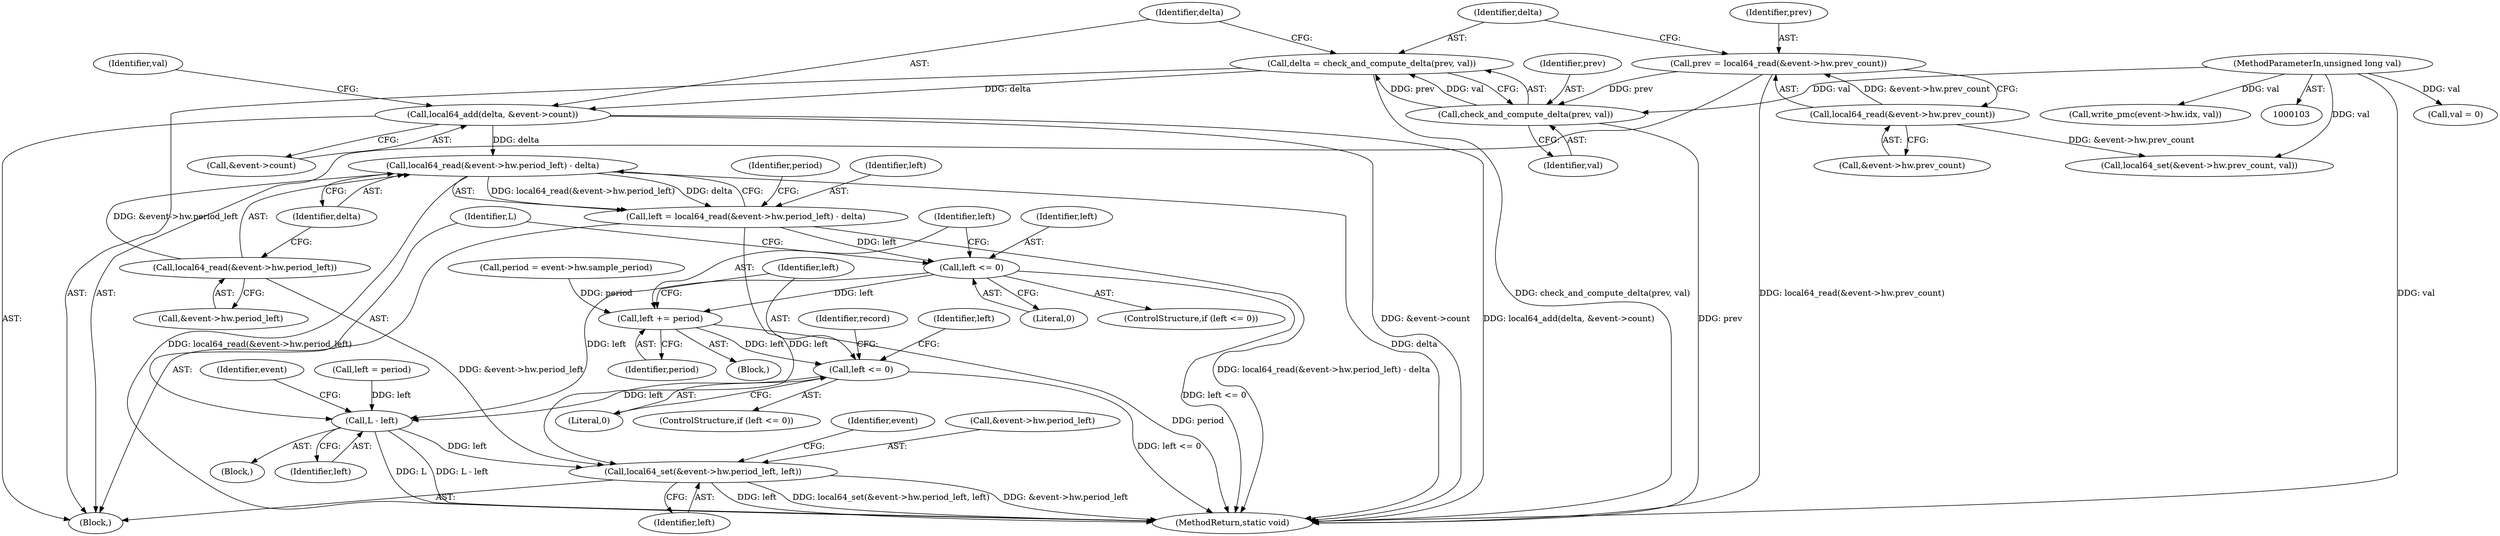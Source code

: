 digraph "0_linux_a8b0ca17b80e92faab46ee7179ba9e99ccb61233_16@API" {
"1000166" [label="(Call,local64_read(&event->hw.period_left) - delta)"];
"1000167" [label="(Call,local64_read(&event->hw.period_left))"];
"1000155" [label="(Call,local64_add(delta, &event->count))"];
"1000150" [label="(Call,delta = check_and_compute_delta(prev, val))"];
"1000152" [label="(Call,check_and_compute_delta(prev, val))"];
"1000141" [label="(Call,prev = local64_read(&event->hw.prev_count))"];
"1000143" [label="(Call,local64_read(&event->hw.prev_count))"];
"1000105" [label="(MethodParameterIn,unsigned long val)"];
"1000164" [label="(Call,left = local64_read(&event->hw.period_left) - delta)"];
"1000179" [label="(Call,left <= 0)"];
"1000183" [label="(Call,left += period)"];
"1000187" [label="(Call,left <= 0)"];
"1000207" [label="(Call,L - left)"];
"1000225" [label="(Call,local64_set(&event->hw.period_left, left))"];
"1000225" [label="(Call,local64_set(&event->hw.period_left, left))"];
"1000161" [label="(Call,val = 0)"];
"1000164" [label="(Call,left = local64_read(&event->hw.period_left) - delta)"];
"1000165" [label="(Identifier,left)"];
"1000191" [label="(Identifier,left)"];
"1000210" [label="(Call,write_pmc(event->hw.idx, val))"];
"1000217" [label="(Call,local64_set(&event->hw.prev_count, val))"];
"1000155" [label="(Call,local64_add(delta, &event->count))"];
"1000153" [label="(Identifier,prev)"];
"1000183" [label="(Call,left += period)"];
"1000141" [label="(Call,prev = local64_read(&event->hw.prev_count))"];
"1000180" [label="(Identifier,left)"];
"1000234" [label="(Identifier,event)"];
"1000182" [label="(Block,)"];
"1000213" [label="(Identifier,event)"];
"1000194" [label="(Identifier,record)"];
"1000156" [label="(Identifier,delta)"];
"1000157" [label="(Call,&event->count)"];
"1000176" [label="(Identifier,period)"];
"1000177" [label="(Block,)"];
"1000150" [label="(Call,delta = check_and_compute_delta(prev, val))"];
"1000144" [label="(Call,&event->hw.prev_count)"];
"1000179" [label="(Call,left <= 0)"];
"1000152" [label="(Call,check_and_compute_delta(prev, val))"];
"1000189" [label="(Literal,0)"];
"1000154" [label="(Identifier,val)"];
"1000209" [label="(Identifier,left)"];
"1000181" [label="(Literal,0)"];
"1000207" [label="(Call,L - left)"];
"1000190" [label="(Call,left = period)"];
"1000151" [label="(Identifier,delta)"];
"1000167" [label="(Call,local64_read(&event->hw.period_left))"];
"1000188" [label="(Identifier,left)"];
"1000110" [label="(Call,period = event->hw.sample_period)"];
"1000187" [label="(Call,left <= 0)"];
"1000162" [label="(Identifier,val)"];
"1000184" [label="(Identifier,left)"];
"1000226" [label="(Call,&event->hw.period_left)"];
"1000178" [label="(ControlStructure,if (left <= 0))"];
"1000142" [label="(Identifier,prev)"];
"1000185" [label="(Identifier,period)"];
"1000108" [label="(Block,)"];
"1000276" [label="(MethodReturn,static void)"];
"1000143" [label="(Call,local64_read(&event->hw.prev_count))"];
"1000208" [label="(Identifier,L)"];
"1000186" [label="(ControlStructure,if (left <= 0))"];
"1000168" [label="(Call,&event->hw.period_left)"];
"1000166" [label="(Call,local64_read(&event->hw.period_left) - delta)"];
"1000105" [label="(MethodParameterIn,unsigned long val)"];
"1000174" [label="(Identifier,delta)"];
"1000232" [label="(Identifier,left)"];
"1000166" -> "1000164"  [label="AST: "];
"1000166" -> "1000174"  [label="CFG: "];
"1000167" -> "1000166"  [label="AST: "];
"1000174" -> "1000166"  [label="AST: "];
"1000164" -> "1000166"  [label="CFG: "];
"1000166" -> "1000276"  [label="DDG: local64_read(&event->hw.period_left)"];
"1000166" -> "1000276"  [label="DDG: delta"];
"1000166" -> "1000164"  [label="DDG: local64_read(&event->hw.period_left)"];
"1000166" -> "1000164"  [label="DDG: delta"];
"1000167" -> "1000166"  [label="DDG: &event->hw.period_left"];
"1000155" -> "1000166"  [label="DDG: delta"];
"1000167" -> "1000168"  [label="CFG: "];
"1000168" -> "1000167"  [label="AST: "];
"1000174" -> "1000167"  [label="CFG: "];
"1000167" -> "1000225"  [label="DDG: &event->hw.period_left"];
"1000155" -> "1000108"  [label="AST: "];
"1000155" -> "1000157"  [label="CFG: "];
"1000156" -> "1000155"  [label="AST: "];
"1000157" -> "1000155"  [label="AST: "];
"1000162" -> "1000155"  [label="CFG: "];
"1000155" -> "1000276"  [label="DDG: &event->count"];
"1000155" -> "1000276"  [label="DDG: local64_add(delta, &event->count)"];
"1000150" -> "1000155"  [label="DDG: delta"];
"1000150" -> "1000108"  [label="AST: "];
"1000150" -> "1000152"  [label="CFG: "];
"1000151" -> "1000150"  [label="AST: "];
"1000152" -> "1000150"  [label="AST: "];
"1000156" -> "1000150"  [label="CFG: "];
"1000150" -> "1000276"  [label="DDG: check_and_compute_delta(prev, val)"];
"1000152" -> "1000150"  [label="DDG: prev"];
"1000152" -> "1000150"  [label="DDG: val"];
"1000152" -> "1000154"  [label="CFG: "];
"1000153" -> "1000152"  [label="AST: "];
"1000154" -> "1000152"  [label="AST: "];
"1000152" -> "1000276"  [label="DDG: prev"];
"1000141" -> "1000152"  [label="DDG: prev"];
"1000105" -> "1000152"  [label="DDG: val"];
"1000141" -> "1000108"  [label="AST: "];
"1000141" -> "1000143"  [label="CFG: "];
"1000142" -> "1000141"  [label="AST: "];
"1000143" -> "1000141"  [label="AST: "];
"1000151" -> "1000141"  [label="CFG: "];
"1000141" -> "1000276"  [label="DDG: local64_read(&event->hw.prev_count)"];
"1000143" -> "1000141"  [label="DDG: &event->hw.prev_count"];
"1000143" -> "1000144"  [label="CFG: "];
"1000144" -> "1000143"  [label="AST: "];
"1000143" -> "1000217"  [label="DDG: &event->hw.prev_count"];
"1000105" -> "1000103"  [label="AST: "];
"1000105" -> "1000276"  [label="DDG: val"];
"1000105" -> "1000161"  [label="DDG: val"];
"1000105" -> "1000210"  [label="DDG: val"];
"1000105" -> "1000217"  [label="DDG: val"];
"1000164" -> "1000108"  [label="AST: "];
"1000165" -> "1000164"  [label="AST: "];
"1000176" -> "1000164"  [label="CFG: "];
"1000164" -> "1000276"  [label="DDG: local64_read(&event->hw.period_left) - delta"];
"1000164" -> "1000179"  [label="DDG: left"];
"1000164" -> "1000225"  [label="DDG: left"];
"1000179" -> "1000178"  [label="AST: "];
"1000179" -> "1000181"  [label="CFG: "];
"1000180" -> "1000179"  [label="AST: "];
"1000181" -> "1000179"  [label="AST: "];
"1000184" -> "1000179"  [label="CFG: "];
"1000208" -> "1000179"  [label="CFG: "];
"1000179" -> "1000276"  [label="DDG: left <= 0"];
"1000179" -> "1000183"  [label="DDG: left"];
"1000179" -> "1000207"  [label="DDG: left"];
"1000183" -> "1000182"  [label="AST: "];
"1000183" -> "1000185"  [label="CFG: "];
"1000184" -> "1000183"  [label="AST: "];
"1000185" -> "1000183"  [label="AST: "];
"1000188" -> "1000183"  [label="CFG: "];
"1000183" -> "1000276"  [label="DDG: period"];
"1000110" -> "1000183"  [label="DDG: period"];
"1000183" -> "1000187"  [label="DDG: left"];
"1000187" -> "1000186"  [label="AST: "];
"1000187" -> "1000189"  [label="CFG: "];
"1000188" -> "1000187"  [label="AST: "];
"1000189" -> "1000187"  [label="AST: "];
"1000191" -> "1000187"  [label="CFG: "];
"1000194" -> "1000187"  [label="CFG: "];
"1000187" -> "1000276"  [label="DDG: left <= 0"];
"1000187" -> "1000207"  [label="DDG: left"];
"1000207" -> "1000177"  [label="AST: "];
"1000207" -> "1000209"  [label="CFG: "];
"1000208" -> "1000207"  [label="AST: "];
"1000209" -> "1000207"  [label="AST: "];
"1000213" -> "1000207"  [label="CFG: "];
"1000207" -> "1000276"  [label="DDG: L"];
"1000207" -> "1000276"  [label="DDG: L - left"];
"1000190" -> "1000207"  [label="DDG: left"];
"1000207" -> "1000225"  [label="DDG: left"];
"1000225" -> "1000108"  [label="AST: "];
"1000225" -> "1000232"  [label="CFG: "];
"1000226" -> "1000225"  [label="AST: "];
"1000232" -> "1000225"  [label="AST: "];
"1000234" -> "1000225"  [label="CFG: "];
"1000225" -> "1000276"  [label="DDG: local64_set(&event->hw.period_left, left)"];
"1000225" -> "1000276"  [label="DDG: &event->hw.period_left"];
"1000225" -> "1000276"  [label="DDG: left"];
}
